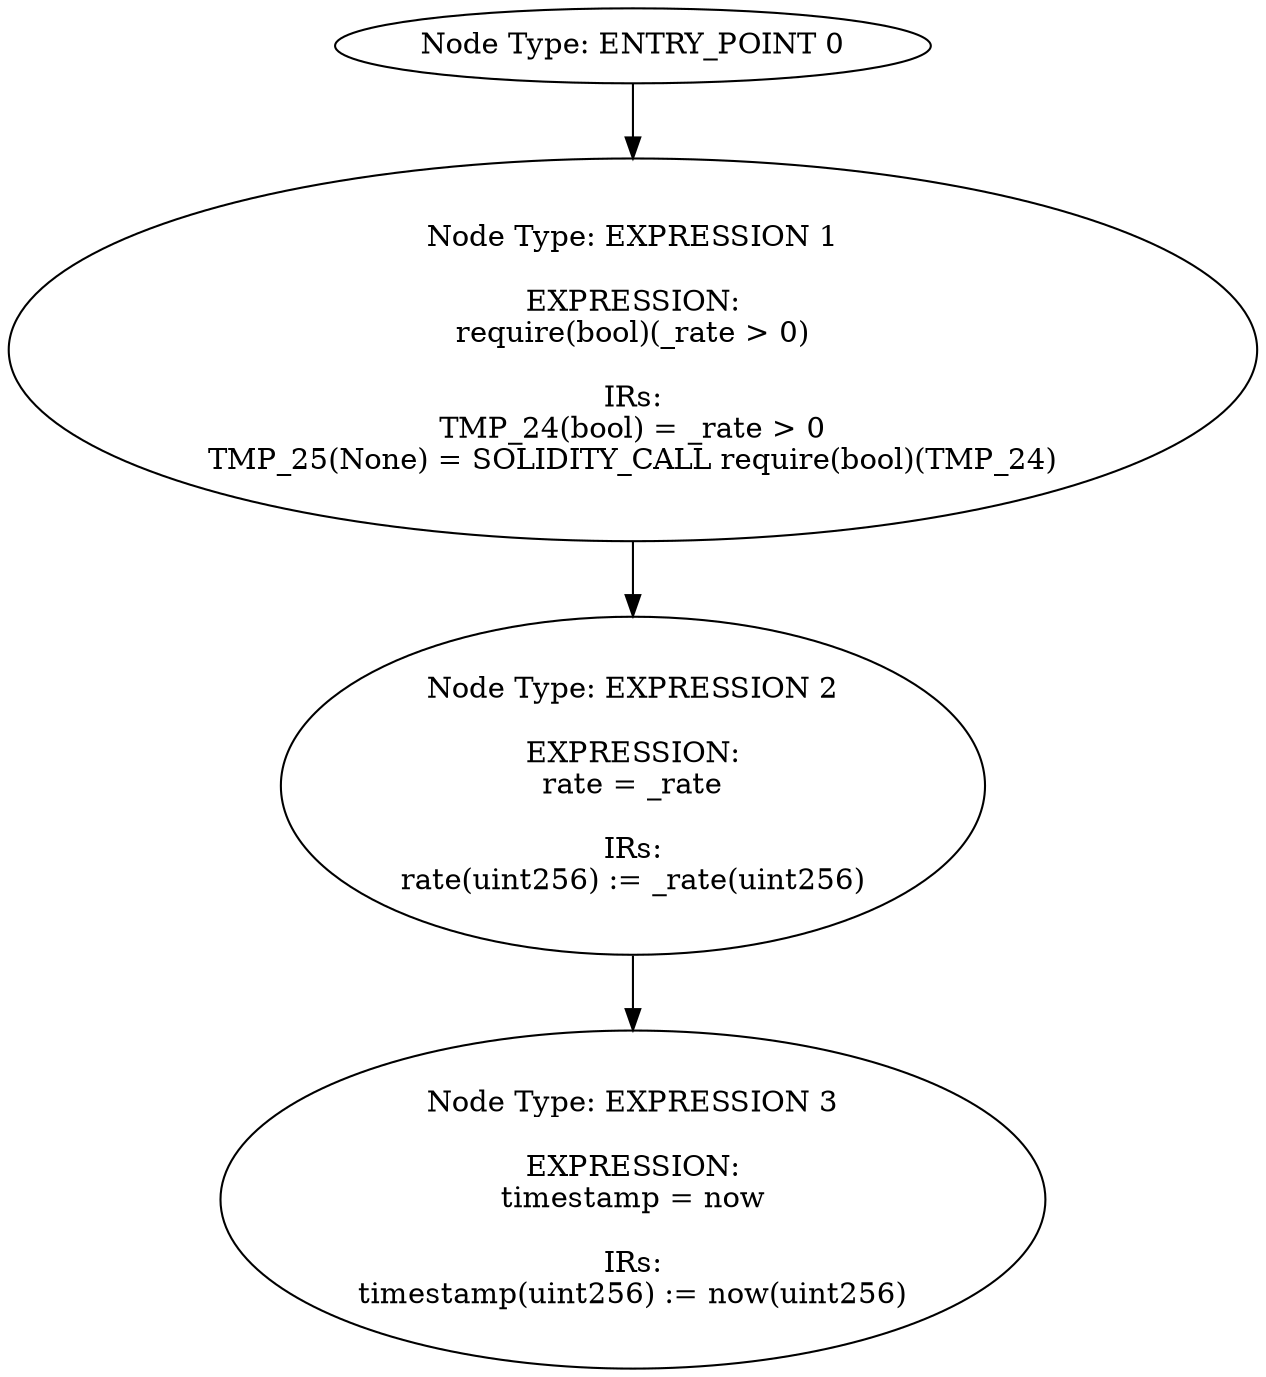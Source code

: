 digraph{
0[label="Node Type: ENTRY_POINT 0
"];
0->1;
1[label="Node Type: EXPRESSION 1

EXPRESSION:
require(bool)(_rate > 0)

IRs:
TMP_24(bool) = _rate > 0
TMP_25(None) = SOLIDITY_CALL require(bool)(TMP_24)"];
1->2;
2[label="Node Type: EXPRESSION 2

EXPRESSION:
rate = _rate

IRs:
rate(uint256) := _rate(uint256)"];
2->3;
3[label="Node Type: EXPRESSION 3

EXPRESSION:
timestamp = now

IRs:
timestamp(uint256) := now(uint256)"];
}
